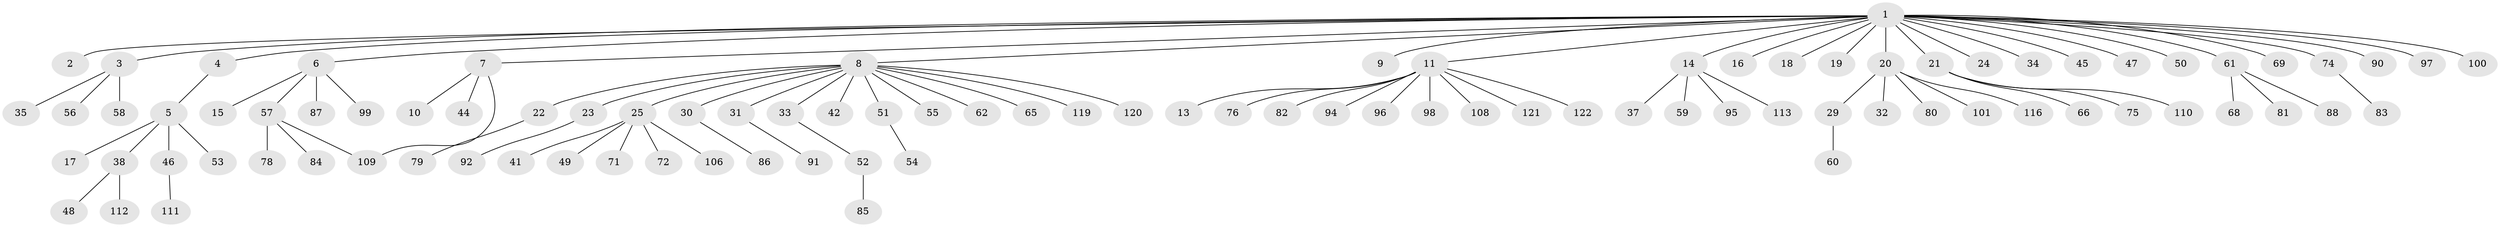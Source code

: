 // original degree distribution, {25: 0.00819672131147541, 2: 0.13934426229508196, 4: 0.01639344262295082, 6: 0.03278688524590164, 5: 0.040983606557377046, 15: 0.00819672131147541, 1: 0.6967213114754098, 10: 0.00819672131147541, 3: 0.04918032786885246}
// Generated by graph-tools (version 1.1) at 2025/41/03/06/25 10:41:50]
// undirected, 97 vertices, 97 edges
graph export_dot {
graph [start="1"]
  node [color=gray90,style=filled];
  1 [super="+28"];
  2 [super="+105"];
  3 [super="+12"];
  4;
  5 [super="+93"];
  6 [super="+64"];
  7 [super="+118"];
  8 [super="+117"];
  9;
  10;
  11 [super="+43"];
  13 [super="+39"];
  14 [super="+26"];
  15;
  16;
  17;
  18;
  19;
  20;
  21 [super="+63"];
  22 [super="+73"];
  23;
  24;
  25 [super="+27"];
  29 [super="+40"];
  30 [super="+102"];
  31 [super="+36"];
  32;
  33;
  34;
  35;
  37;
  38 [super="+77"];
  41 [super="+89"];
  42;
  44;
  45;
  46 [super="+107"];
  47;
  48;
  49;
  50;
  51;
  52;
  53;
  54;
  55;
  56 [super="+115"];
  57 [super="+67"];
  58;
  59;
  60 [super="+104"];
  61 [super="+70"];
  62;
  65;
  66;
  68;
  69;
  71;
  72;
  74;
  75;
  76;
  78;
  79;
  80;
  81;
  82;
  83;
  84;
  85;
  86;
  87;
  88;
  90;
  91;
  92;
  94;
  95;
  96;
  97 [super="+103"];
  98;
  99;
  100;
  101;
  106;
  108;
  109;
  110;
  111 [super="+114"];
  112;
  113;
  116;
  119;
  120;
  121;
  122;
  1 -- 2;
  1 -- 3;
  1 -- 4;
  1 -- 6;
  1 -- 7;
  1 -- 8;
  1 -- 9;
  1 -- 11;
  1 -- 14;
  1 -- 16;
  1 -- 18;
  1 -- 19;
  1 -- 20;
  1 -- 21;
  1 -- 24;
  1 -- 34;
  1 -- 45;
  1 -- 50;
  1 -- 61;
  1 -- 69;
  1 -- 74;
  1 -- 90;
  1 -- 97;
  1 -- 100;
  1 -- 47;
  3 -- 56;
  3 -- 58;
  3 -- 35;
  4 -- 5;
  5 -- 17;
  5 -- 38;
  5 -- 46;
  5 -- 53;
  6 -- 15;
  6 -- 57;
  6 -- 87;
  6 -- 99;
  7 -- 10;
  7 -- 44;
  7 -- 109;
  8 -- 22;
  8 -- 23;
  8 -- 25;
  8 -- 30;
  8 -- 31;
  8 -- 33;
  8 -- 42;
  8 -- 51;
  8 -- 55;
  8 -- 62;
  8 -- 65;
  8 -- 119;
  8 -- 120;
  11 -- 13;
  11 -- 82;
  11 -- 94;
  11 -- 96;
  11 -- 98;
  11 -- 108;
  11 -- 121;
  11 -- 122;
  11 -- 76;
  14 -- 37;
  14 -- 59;
  14 -- 95;
  14 -- 113;
  20 -- 29;
  20 -- 32;
  20 -- 80;
  20 -- 101;
  20 -- 116;
  21 -- 66;
  21 -- 75;
  21 -- 110;
  22 -- 79;
  23 -- 92;
  25 -- 71;
  25 -- 72;
  25 -- 106;
  25 -- 49;
  25 -- 41;
  29 -- 60;
  30 -- 86;
  31 -- 91;
  33 -- 52;
  38 -- 48;
  38 -- 112;
  46 -- 111;
  51 -- 54;
  52 -- 85;
  57 -- 78;
  57 -- 84;
  57 -- 109;
  61 -- 68;
  61 -- 81;
  61 -- 88;
  74 -- 83;
}
